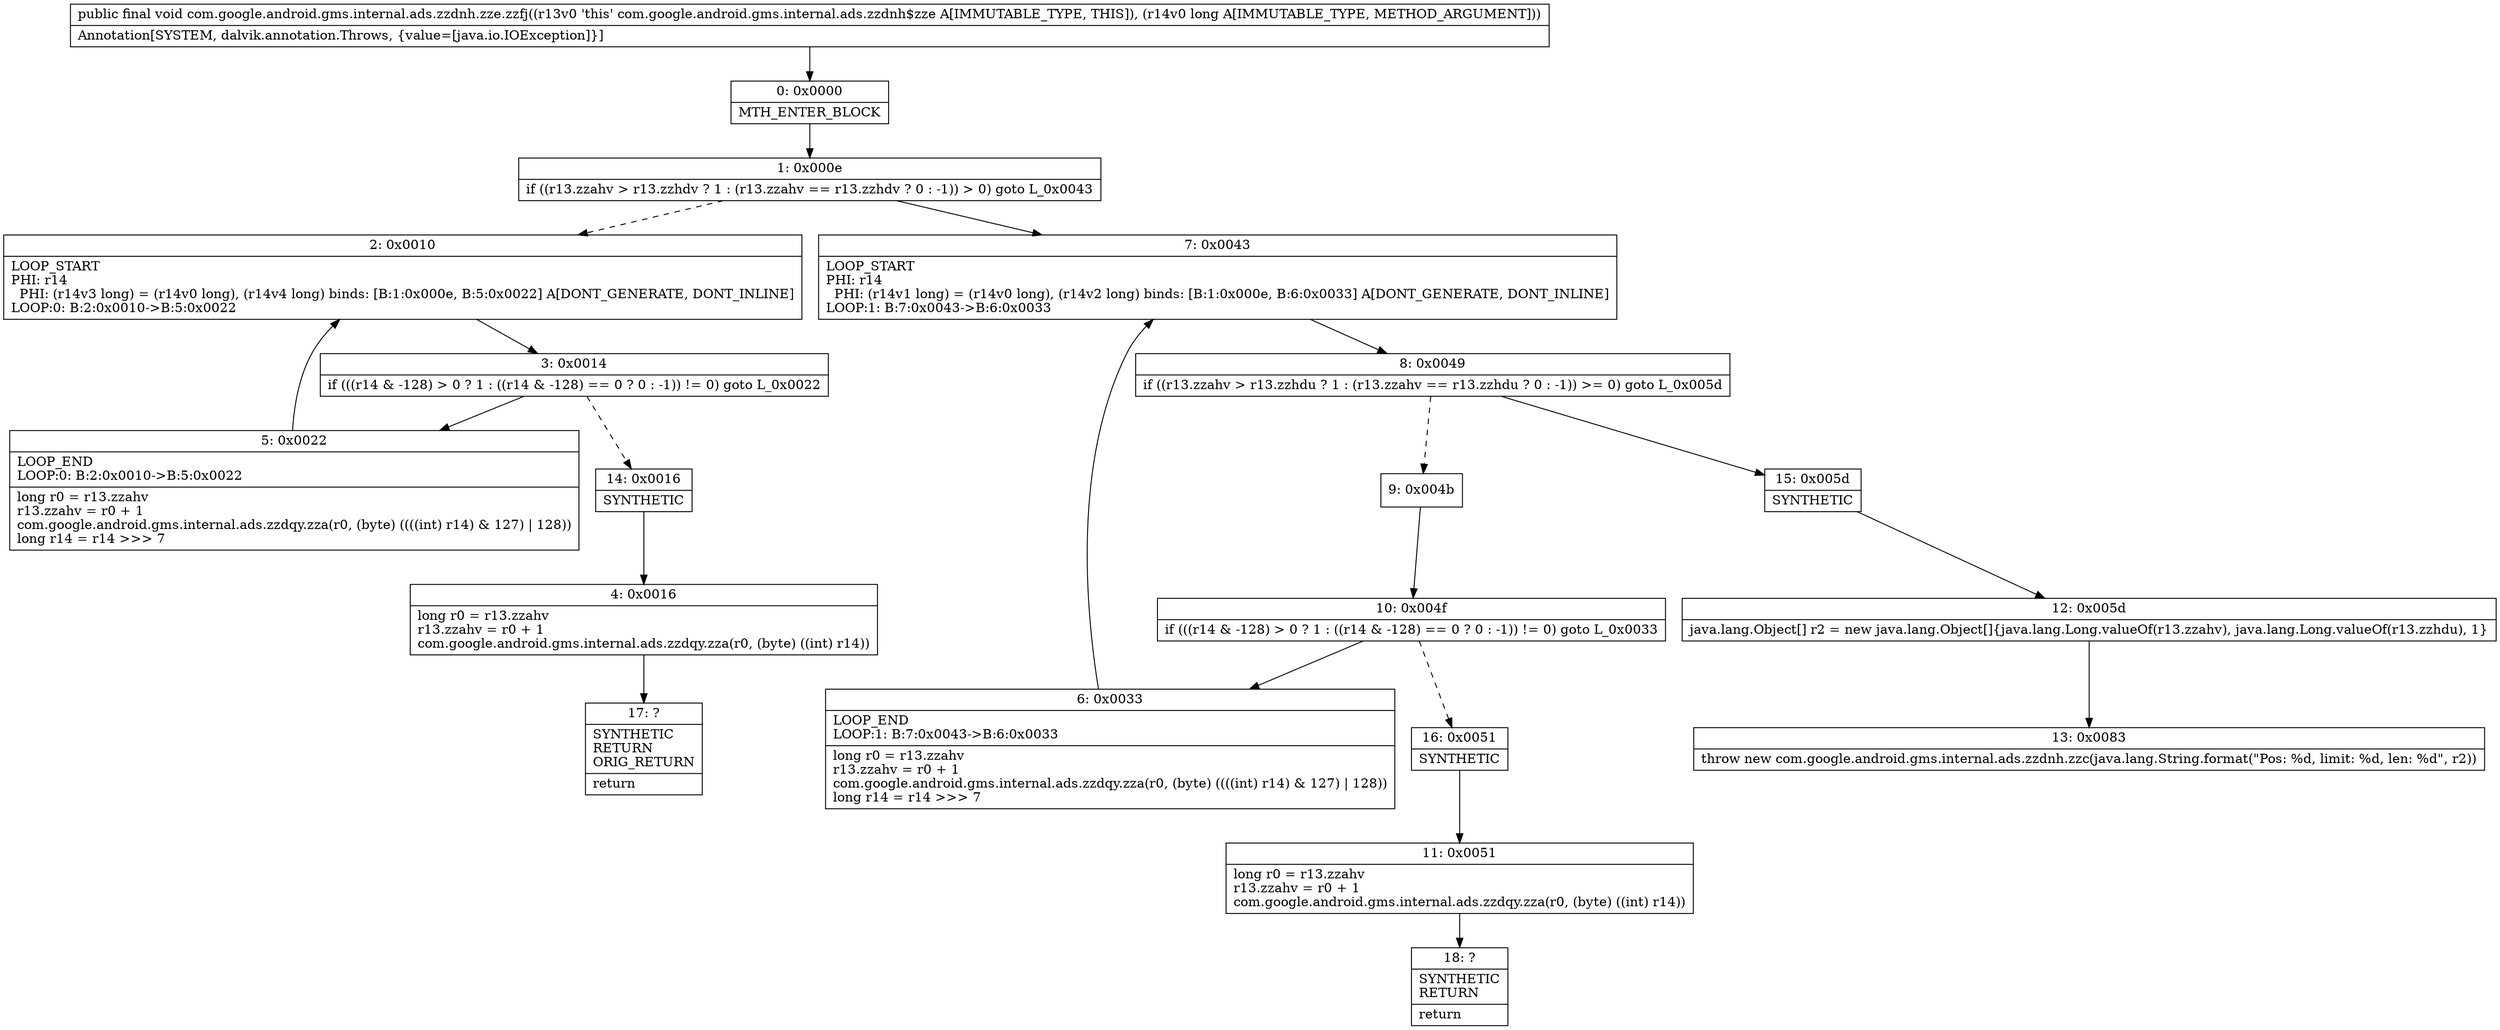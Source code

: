digraph "CFG forcom.google.android.gms.internal.ads.zzdnh.zze.zzfj(J)V" {
Node_0 [shape=record,label="{0\:\ 0x0000|MTH_ENTER_BLOCK\l}"];
Node_1 [shape=record,label="{1\:\ 0x000e|if ((r13.zzahv \> r13.zzhdv ? 1 : (r13.zzahv == r13.zzhdv ? 0 : \-1)) \> 0) goto L_0x0043\l}"];
Node_2 [shape=record,label="{2\:\ 0x0010|LOOP_START\lPHI: r14 \l  PHI: (r14v3 long) = (r14v0 long), (r14v4 long) binds: [B:1:0x000e, B:5:0x0022] A[DONT_GENERATE, DONT_INLINE]\lLOOP:0: B:2:0x0010\-\>B:5:0x0022\l}"];
Node_3 [shape=record,label="{3\:\ 0x0014|if (((r14 & \-128) \> 0 ? 1 : ((r14 & \-128) == 0 ? 0 : \-1)) != 0) goto L_0x0022\l}"];
Node_4 [shape=record,label="{4\:\ 0x0016|long r0 = r13.zzahv\lr13.zzahv = r0 + 1\lcom.google.android.gms.internal.ads.zzdqy.zza(r0, (byte) ((int) r14))\l}"];
Node_5 [shape=record,label="{5\:\ 0x0022|LOOP_END\lLOOP:0: B:2:0x0010\-\>B:5:0x0022\l|long r0 = r13.zzahv\lr13.zzahv = r0 + 1\lcom.google.android.gms.internal.ads.zzdqy.zza(r0, (byte) ((((int) r14) & 127) \| 128))\llong r14 = r14 \>\>\> 7\l}"];
Node_6 [shape=record,label="{6\:\ 0x0033|LOOP_END\lLOOP:1: B:7:0x0043\-\>B:6:0x0033\l|long r0 = r13.zzahv\lr13.zzahv = r0 + 1\lcom.google.android.gms.internal.ads.zzdqy.zza(r0, (byte) ((((int) r14) & 127) \| 128))\llong r14 = r14 \>\>\> 7\l}"];
Node_7 [shape=record,label="{7\:\ 0x0043|LOOP_START\lPHI: r14 \l  PHI: (r14v1 long) = (r14v0 long), (r14v2 long) binds: [B:1:0x000e, B:6:0x0033] A[DONT_GENERATE, DONT_INLINE]\lLOOP:1: B:7:0x0043\-\>B:6:0x0033\l}"];
Node_8 [shape=record,label="{8\:\ 0x0049|if ((r13.zzahv \> r13.zzhdu ? 1 : (r13.zzahv == r13.zzhdu ? 0 : \-1)) \>= 0) goto L_0x005d\l}"];
Node_9 [shape=record,label="{9\:\ 0x004b}"];
Node_10 [shape=record,label="{10\:\ 0x004f|if (((r14 & \-128) \> 0 ? 1 : ((r14 & \-128) == 0 ? 0 : \-1)) != 0) goto L_0x0033\l}"];
Node_11 [shape=record,label="{11\:\ 0x0051|long r0 = r13.zzahv\lr13.zzahv = r0 + 1\lcom.google.android.gms.internal.ads.zzdqy.zza(r0, (byte) ((int) r14))\l}"];
Node_12 [shape=record,label="{12\:\ 0x005d|java.lang.Object[] r2 = new java.lang.Object[]\{java.lang.Long.valueOf(r13.zzahv), java.lang.Long.valueOf(r13.zzhdu), 1\}\l}"];
Node_13 [shape=record,label="{13\:\ 0x0083|throw new com.google.android.gms.internal.ads.zzdnh.zzc(java.lang.String.format(\"Pos: %d, limit: %d, len: %d\", r2))\l}"];
Node_14 [shape=record,label="{14\:\ 0x0016|SYNTHETIC\l}"];
Node_15 [shape=record,label="{15\:\ 0x005d|SYNTHETIC\l}"];
Node_16 [shape=record,label="{16\:\ 0x0051|SYNTHETIC\l}"];
Node_17 [shape=record,label="{17\:\ ?|SYNTHETIC\lRETURN\lORIG_RETURN\l|return\l}"];
Node_18 [shape=record,label="{18\:\ ?|SYNTHETIC\lRETURN\l|return\l}"];
MethodNode[shape=record,label="{public final void com.google.android.gms.internal.ads.zzdnh.zze.zzfj((r13v0 'this' com.google.android.gms.internal.ads.zzdnh$zze A[IMMUTABLE_TYPE, THIS]), (r14v0 long A[IMMUTABLE_TYPE, METHOD_ARGUMENT]))  | Annotation[SYSTEM, dalvik.annotation.Throws, \{value=[java.io.IOException]\}]\l}"];
MethodNode -> Node_0;
Node_0 -> Node_1;
Node_1 -> Node_2[style=dashed];
Node_1 -> Node_7;
Node_2 -> Node_3;
Node_3 -> Node_5;
Node_3 -> Node_14[style=dashed];
Node_4 -> Node_17;
Node_5 -> Node_2;
Node_6 -> Node_7;
Node_7 -> Node_8;
Node_8 -> Node_9[style=dashed];
Node_8 -> Node_15;
Node_9 -> Node_10;
Node_10 -> Node_6;
Node_10 -> Node_16[style=dashed];
Node_11 -> Node_18;
Node_12 -> Node_13;
Node_14 -> Node_4;
Node_15 -> Node_12;
Node_16 -> Node_11;
}

